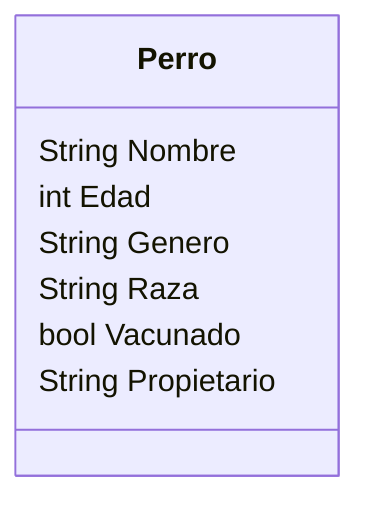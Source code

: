 classDiagram
    class Perro {
        String Nombre
        int Edad
        String Genero
        String Raza
        bool Vacunado
        String Propietario
    }